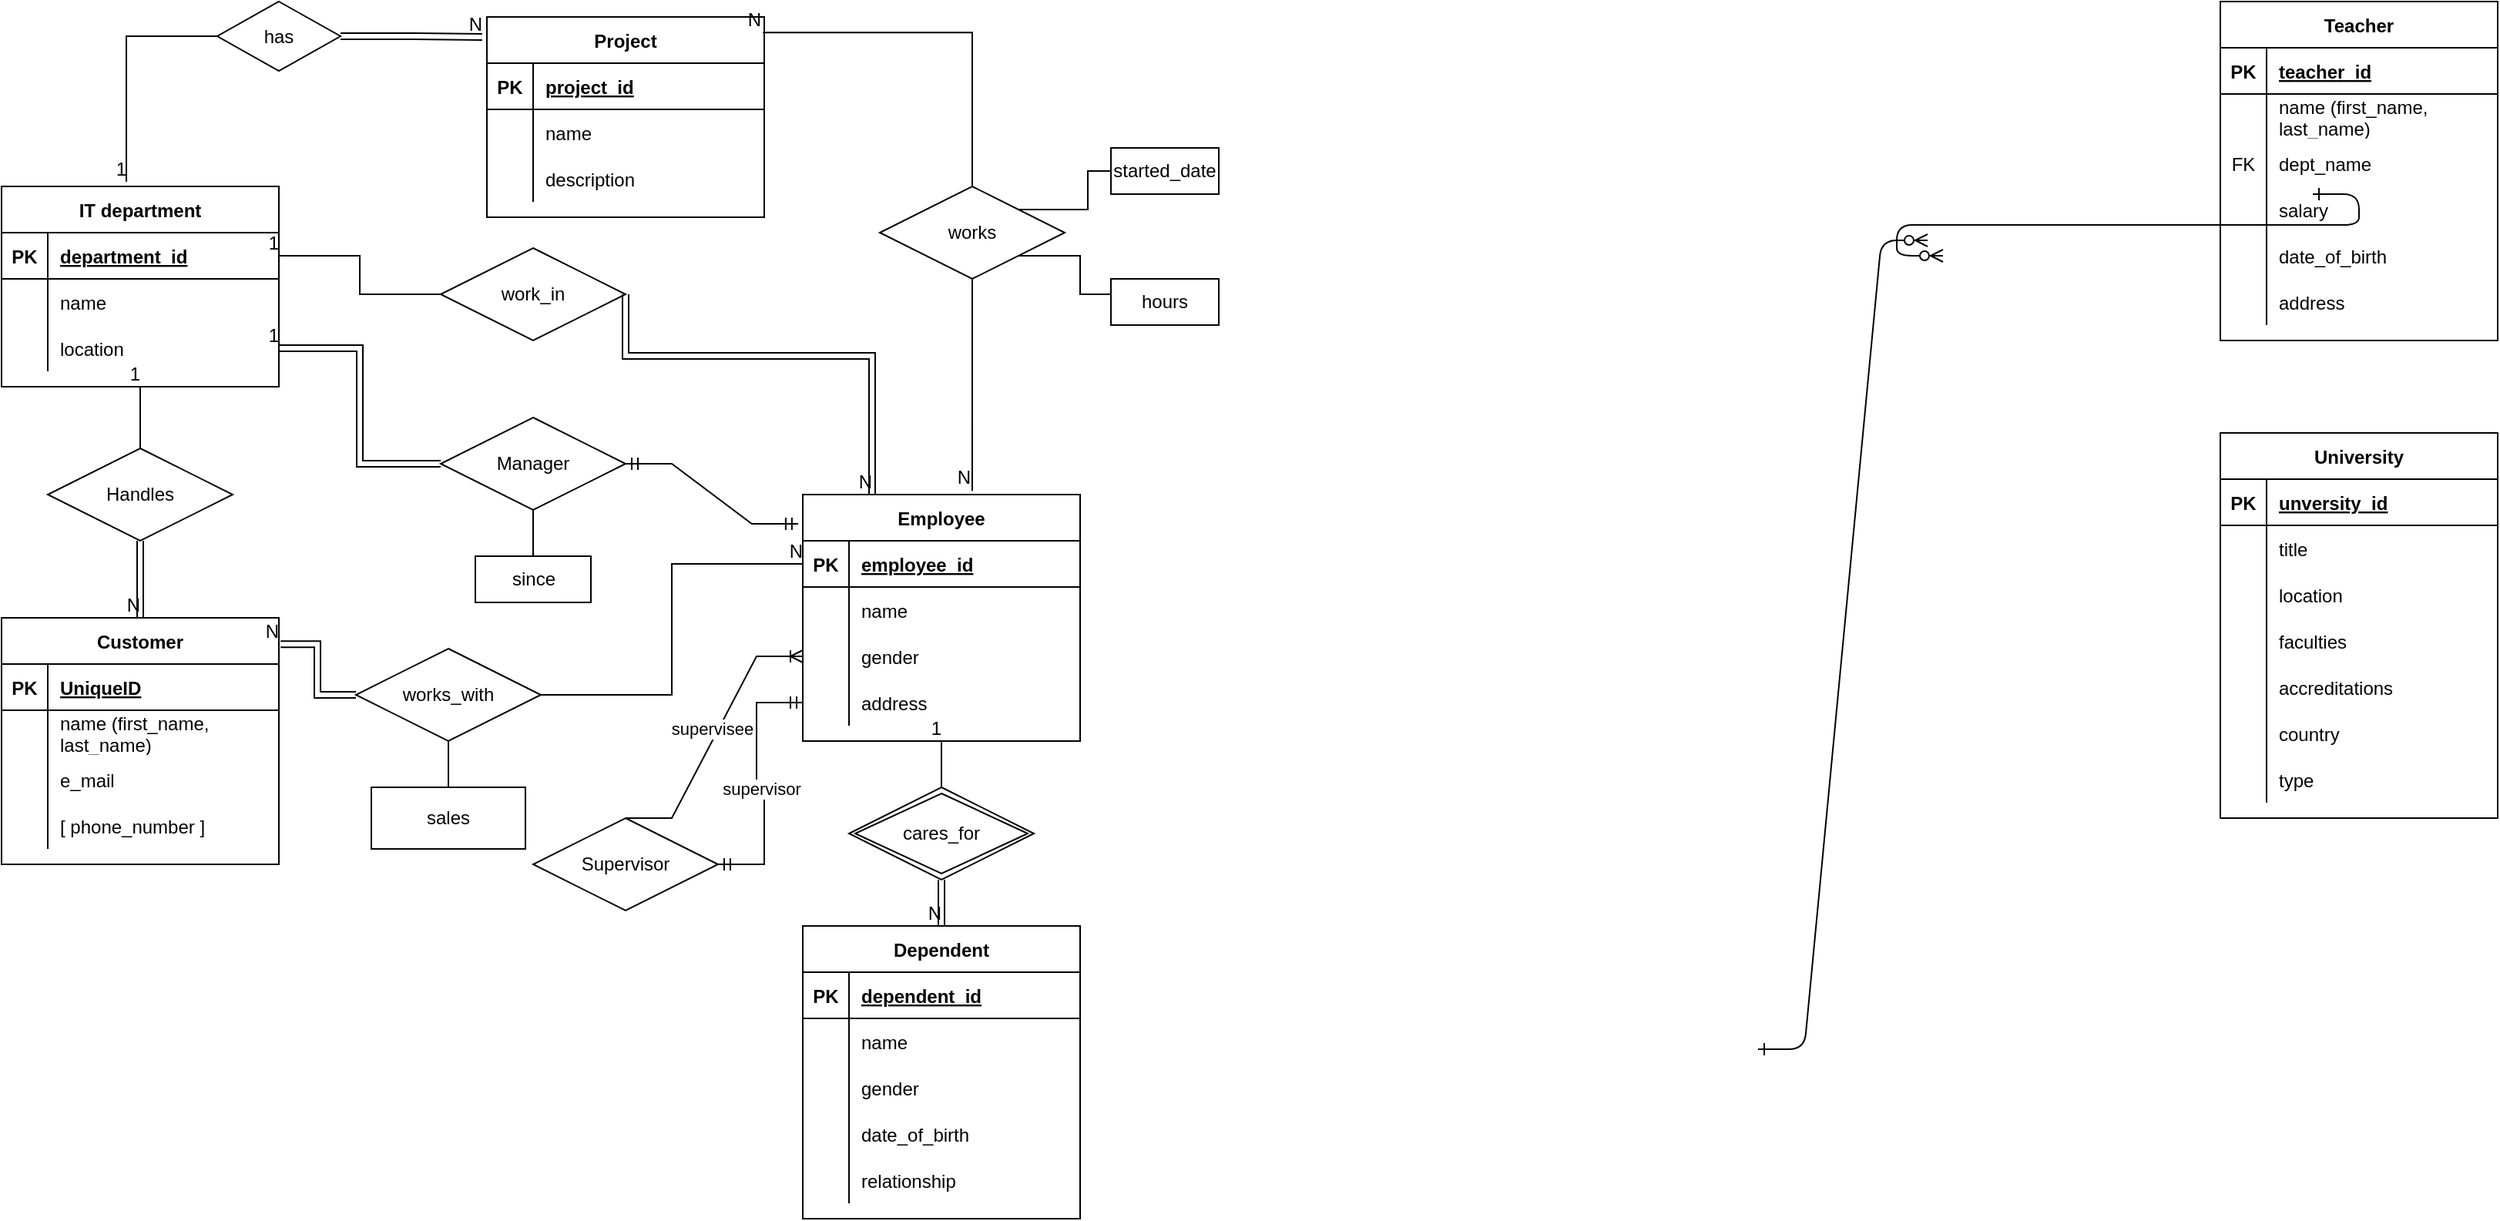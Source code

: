 <mxfile version="15.4.3" type="device"><diagram id="R2lEEEUBdFMjLlhIrx00" name="Page-1"><mxGraphModel dx="2210" dy="1038" grid="1" gridSize="10" guides="1" tooltips="1" connect="1" arrows="1" fold="1" page="1" pageScale="1" pageWidth="850" pageHeight="1100" math="0" shadow="0" extFonts="Permanent Marker^https://fonts.googleapis.com/css?family=Permanent+Marker"><root><mxCell id="0"/><mxCell id="1" parent="0"/><mxCell id="C-vyLk0tnHw3VtMMgP7b-1" value="" style="edgeStyle=entityRelationEdgeStyle;endArrow=ERzeroToMany;startArrow=ERone;endFill=1;startFill=0;" parent="1" source="C-vyLk0tnHw3VtMMgP7b-24" edge="1"><mxGeometry width="100" height="100" relative="1" as="geometry"><mxPoint x="340" y="720" as="sourcePoint"/><mxPoint x="450" y="195" as="targetPoint"/></mxGeometry></mxCell><mxCell id="C-vyLk0tnHw3VtMMgP7b-12" value="" style="edgeStyle=entityRelationEdgeStyle;endArrow=ERzeroToMany;startArrow=ERone;endFill=1;startFill=0;" parent="1" target="C-vyLk0tnHw3VtMMgP7b-17" edge="1"><mxGeometry width="100" height="100" relative="1" as="geometry"><mxPoint x="700" y="165" as="sourcePoint"/><mxPoint x="460" y="205" as="targetPoint"/></mxGeometry></mxCell><mxCell id="rIdzwzQQR2lvkA6I3IpV-44" value="Teacher" style="shape=table;startSize=30;container=1;collapsible=1;childLayout=tableLayout;fixedRows=1;rowLines=0;fontStyle=1;align=center;resizeLast=1;" vertex="1" parent="1"><mxGeometry x="640" y="40" width="180" height="220" as="geometry"/></mxCell><mxCell id="rIdzwzQQR2lvkA6I3IpV-45" value="" style="shape=partialRectangle;collapsible=0;dropTarget=0;pointerEvents=0;fillColor=none;top=0;left=0;bottom=1;right=0;points=[[0,0.5],[1,0.5]];portConstraint=eastwest;" vertex="1" parent="rIdzwzQQR2lvkA6I3IpV-44"><mxGeometry y="30" width="180" height="30" as="geometry"/></mxCell><mxCell id="rIdzwzQQR2lvkA6I3IpV-46" value="PK" style="shape=partialRectangle;connectable=0;fillColor=none;top=0;left=0;bottom=0;right=0;fontStyle=1;overflow=hidden;" vertex="1" parent="rIdzwzQQR2lvkA6I3IpV-45"><mxGeometry width="30" height="30" as="geometry"><mxRectangle width="30" height="30" as="alternateBounds"/></mxGeometry></mxCell><mxCell id="rIdzwzQQR2lvkA6I3IpV-47" value="teacher_id" style="shape=partialRectangle;connectable=0;fillColor=none;top=0;left=0;bottom=0;right=0;align=left;spacingLeft=6;fontStyle=5;overflow=hidden;" vertex="1" parent="rIdzwzQQR2lvkA6I3IpV-45"><mxGeometry x="30" width="150" height="30" as="geometry"><mxRectangle width="150" height="30" as="alternateBounds"/></mxGeometry></mxCell><mxCell id="rIdzwzQQR2lvkA6I3IpV-48" value="" style="shape=partialRectangle;collapsible=0;dropTarget=0;pointerEvents=0;fillColor=none;top=0;left=0;bottom=0;right=0;points=[[0,0.5],[1,0.5]];portConstraint=eastwest;" vertex="1" parent="rIdzwzQQR2lvkA6I3IpV-44"><mxGeometry y="60" width="180" height="30" as="geometry"/></mxCell><mxCell id="rIdzwzQQR2lvkA6I3IpV-49" value="" style="shape=partialRectangle;connectable=0;fillColor=none;top=0;left=0;bottom=0;right=0;editable=1;overflow=hidden;" vertex="1" parent="rIdzwzQQR2lvkA6I3IpV-48"><mxGeometry width="30" height="30" as="geometry"><mxRectangle width="30" height="30" as="alternateBounds"/></mxGeometry></mxCell><mxCell id="rIdzwzQQR2lvkA6I3IpV-50" value="name (first_name,&#10;last_name)" style="shape=partialRectangle;connectable=0;fillColor=none;top=0;left=0;bottom=0;right=0;align=left;spacingLeft=6;overflow=hidden;" vertex="1" parent="rIdzwzQQR2lvkA6I3IpV-48"><mxGeometry x="30" width="150" height="30" as="geometry"><mxRectangle width="150" height="30" as="alternateBounds"/></mxGeometry></mxCell><mxCell id="rIdzwzQQR2lvkA6I3IpV-51" value="" style="shape=partialRectangle;collapsible=0;dropTarget=0;pointerEvents=0;fillColor=none;top=0;left=0;bottom=0;right=0;points=[[0,0.5],[1,0.5]];portConstraint=eastwest;" vertex="1" parent="rIdzwzQQR2lvkA6I3IpV-44"><mxGeometry y="90" width="180" height="30" as="geometry"/></mxCell><mxCell id="rIdzwzQQR2lvkA6I3IpV-52" value="FK" style="shape=partialRectangle;connectable=0;fillColor=none;top=0;left=0;bottom=0;right=0;editable=1;overflow=hidden;" vertex="1" parent="rIdzwzQQR2lvkA6I3IpV-51"><mxGeometry width="30" height="30" as="geometry"><mxRectangle width="30" height="30" as="alternateBounds"/></mxGeometry></mxCell><mxCell id="rIdzwzQQR2lvkA6I3IpV-53" value="dept_name" style="shape=partialRectangle;connectable=0;fillColor=none;top=0;left=0;bottom=0;right=0;align=left;spacingLeft=6;overflow=hidden;" vertex="1" parent="rIdzwzQQR2lvkA6I3IpV-51"><mxGeometry x="30" width="150" height="30" as="geometry"><mxRectangle width="150" height="30" as="alternateBounds"/></mxGeometry></mxCell><mxCell id="rIdzwzQQR2lvkA6I3IpV-54" value="" style="shape=partialRectangle;collapsible=0;dropTarget=0;pointerEvents=0;fillColor=none;top=0;left=0;bottom=0;right=0;points=[[0,0.5],[1,0.5]];portConstraint=eastwest;" vertex="1" parent="rIdzwzQQR2lvkA6I3IpV-44"><mxGeometry y="120" width="180" height="30" as="geometry"/></mxCell><mxCell id="rIdzwzQQR2lvkA6I3IpV-55" value="" style="shape=partialRectangle;connectable=0;fillColor=none;top=0;left=0;bottom=0;right=0;editable=1;overflow=hidden;" vertex="1" parent="rIdzwzQQR2lvkA6I3IpV-54"><mxGeometry width="30" height="30" as="geometry"><mxRectangle width="30" height="30" as="alternateBounds"/></mxGeometry></mxCell><mxCell id="rIdzwzQQR2lvkA6I3IpV-56" value="salary" style="shape=partialRectangle;connectable=0;fillColor=none;top=0;left=0;bottom=0;right=0;align=left;spacingLeft=6;overflow=hidden;" vertex="1" parent="rIdzwzQQR2lvkA6I3IpV-54"><mxGeometry x="30" width="150" height="30" as="geometry"><mxRectangle width="150" height="30" as="alternateBounds"/></mxGeometry></mxCell><mxCell id="rIdzwzQQR2lvkA6I3IpV-57" value="" style="shape=partialRectangle;collapsible=0;dropTarget=0;pointerEvents=0;fillColor=none;top=0;left=0;bottom=0;right=0;points=[[0,0.5],[1,0.5]];portConstraint=eastwest;" vertex="1" parent="rIdzwzQQR2lvkA6I3IpV-44"><mxGeometry y="150" width="180" height="30" as="geometry"/></mxCell><mxCell id="rIdzwzQQR2lvkA6I3IpV-58" value="" style="shape=partialRectangle;connectable=0;fillColor=none;top=0;left=0;bottom=0;right=0;editable=1;overflow=hidden;" vertex="1" parent="rIdzwzQQR2lvkA6I3IpV-57"><mxGeometry width="30" height="30" as="geometry"><mxRectangle width="30" height="30" as="alternateBounds"/></mxGeometry></mxCell><mxCell id="rIdzwzQQR2lvkA6I3IpV-59" value="date_of_birth" style="shape=partialRectangle;connectable=0;fillColor=none;top=0;left=0;bottom=0;right=0;align=left;spacingLeft=6;overflow=hidden;" vertex="1" parent="rIdzwzQQR2lvkA6I3IpV-57"><mxGeometry x="30" width="150" height="30" as="geometry"><mxRectangle width="150" height="30" as="alternateBounds"/></mxGeometry></mxCell><mxCell id="rIdzwzQQR2lvkA6I3IpV-60" value="" style="shape=partialRectangle;collapsible=0;dropTarget=0;pointerEvents=0;fillColor=none;top=0;left=0;bottom=0;right=0;points=[[0,0.5],[1,0.5]];portConstraint=eastwest;" vertex="1" parent="rIdzwzQQR2lvkA6I3IpV-44"><mxGeometry y="180" width="180" height="30" as="geometry"/></mxCell><mxCell id="rIdzwzQQR2lvkA6I3IpV-61" value="" style="shape=partialRectangle;connectable=0;fillColor=none;top=0;left=0;bottom=0;right=0;editable=1;overflow=hidden;" vertex="1" parent="rIdzwzQQR2lvkA6I3IpV-60"><mxGeometry width="30" height="30" as="geometry"><mxRectangle width="30" height="30" as="alternateBounds"/></mxGeometry></mxCell><mxCell id="rIdzwzQQR2lvkA6I3IpV-62" value="address" style="shape=partialRectangle;connectable=0;fillColor=none;top=0;left=0;bottom=0;right=0;align=left;spacingLeft=6;overflow=hidden;" vertex="1" parent="rIdzwzQQR2lvkA6I3IpV-60"><mxGeometry x="30" width="150" height="30" as="geometry"><mxRectangle width="150" height="30" as="alternateBounds"/></mxGeometry></mxCell><mxCell id="rIdzwzQQR2lvkA6I3IpV-110" value="University" style="shape=table;startSize=30;container=1;collapsible=1;childLayout=tableLayout;fixedRows=1;rowLines=0;fontStyle=1;align=center;resizeLast=1;" vertex="1" parent="1"><mxGeometry x="640" y="320" width="180" height="250" as="geometry"/></mxCell><mxCell id="rIdzwzQQR2lvkA6I3IpV-111" value="" style="shape=partialRectangle;collapsible=0;dropTarget=0;pointerEvents=0;fillColor=none;top=0;left=0;bottom=1;right=0;points=[[0,0.5],[1,0.5]];portConstraint=eastwest;" vertex="1" parent="rIdzwzQQR2lvkA6I3IpV-110"><mxGeometry y="30" width="180" height="30" as="geometry"/></mxCell><mxCell id="rIdzwzQQR2lvkA6I3IpV-112" value="PK" style="shape=partialRectangle;connectable=0;fillColor=none;top=0;left=0;bottom=0;right=0;fontStyle=1;overflow=hidden;" vertex="1" parent="rIdzwzQQR2lvkA6I3IpV-111"><mxGeometry width="30" height="30" as="geometry"><mxRectangle width="30" height="30" as="alternateBounds"/></mxGeometry></mxCell><mxCell id="rIdzwzQQR2lvkA6I3IpV-113" value="unversity_id" style="shape=partialRectangle;connectable=0;fillColor=none;top=0;left=0;bottom=0;right=0;align=left;spacingLeft=6;fontStyle=5;overflow=hidden;" vertex="1" parent="rIdzwzQQR2lvkA6I3IpV-111"><mxGeometry x="30" width="150" height="30" as="geometry"><mxRectangle width="150" height="30" as="alternateBounds"/></mxGeometry></mxCell><mxCell id="rIdzwzQQR2lvkA6I3IpV-114" value="" style="shape=partialRectangle;collapsible=0;dropTarget=0;pointerEvents=0;fillColor=none;top=0;left=0;bottom=0;right=0;points=[[0,0.5],[1,0.5]];portConstraint=eastwest;" vertex="1" parent="rIdzwzQQR2lvkA6I3IpV-110"><mxGeometry y="60" width="180" height="30" as="geometry"/></mxCell><mxCell id="rIdzwzQQR2lvkA6I3IpV-115" value="" style="shape=partialRectangle;connectable=0;fillColor=none;top=0;left=0;bottom=0;right=0;editable=1;overflow=hidden;" vertex="1" parent="rIdzwzQQR2lvkA6I3IpV-114"><mxGeometry width="30" height="30" as="geometry"><mxRectangle width="30" height="30" as="alternateBounds"/></mxGeometry></mxCell><mxCell id="rIdzwzQQR2lvkA6I3IpV-116" value="title" style="shape=partialRectangle;connectable=0;fillColor=none;top=0;left=0;bottom=0;right=0;align=left;spacingLeft=6;overflow=hidden;" vertex="1" parent="rIdzwzQQR2lvkA6I3IpV-114"><mxGeometry x="30" width="150" height="30" as="geometry"><mxRectangle width="150" height="30" as="alternateBounds"/></mxGeometry></mxCell><mxCell id="rIdzwzQQR2lvkA6I3IpV-117" value="" style="shape=partialRectangle;collapsible=0;dropTarget=0;pointerEvents=0;fillColor=none;top=0;left=0;bottom=0;right=0;points=[[0,0.5],[1,0.5]];portConstraint=eastwest;" vertex="1" parent="rIdzwzQQR2lvkA6I3IpV-110"><mxGeometry y="90" width="180" height="30" as="geometry"/></mxCell><mxCell id="rIdzwzQQR2lvkA6I3IpV-118" value="" style="shape=partialRectangle;connectable=0;fillColor=none;top=0;left=0;bottom=0;right=0;editable=1;overflow=hidden;" vertex="1" parent="rIdzwzQQR2lvkA6I3IpV-117"><mxGeometry width="30" height="30" as="geometry"><mxRectangle width="30" height="30" as="alternateBounds"/></mxGeometry></mxCell><mxCell id="rIdzwzQQR2lvkA6I3IpV-119" value="location" style="shape=partialRectangle;connectable=0;fillColor=none;top=0;left=0;bottom=0;right=0;align=left;spacingLeft=6;overflow=hidden;" vertex="1" parent="rIdzwzQQR2lvkA6I3IpV-117"><mxGeometry x="30" width="150" height="30" as="geometry"><mxRectangle width="150" height="30" as="alternateBounds"/></mxGeometry></mxCell><mxCell id="rIdzwzQQR2lvkA6I3IpV-123" value="" style="shape=partialRectangle;collapsible=0;dropTarget=0;pointerEvents=0;fillColor=none;top=0;left=0;bottom=0;right=0;points=[[0,0.5],[1,0.5]];portConstraint=eastwest;" vertex="1" parent="rIdzwzQQR2lvkA6I3IpV-110"><mxGeometry y="120" width="180" height="30" as="geometry"/></mxCell><mxCell id="rIdzwzQQR2lvkA6I3IpV-124" value="" style="shape=partialRectangle;connectable=0;fillColor=none;top=0;left=0;bottom=0;right=0;editable=1;overflow=hidden;" vertex="1" parent="rIdzwzQQR2lvkA6I3IpV-123"><mxGeometry width="30" height="30" as="geometry"><mxRectangle width="30" height="30" as="alternateBounds"/></mxGeometry></mxCell><mxCell id="rIdzwzQQR2lvkA6I3IpV-125" value="faculties" style="shape=partialRectangle;connectable=0;fillColor=none;top=0;left=0;bottom=0;right=0;align=left;spacingLeft=6;overflow=hidden;" vertex="1" parent="rIdzwzQQR2lvkA6I3IpV-123"><mxGeometry x="30" width="150" height="30" as="geometry"><mxRectangle width="150" height="30" as="alternateBounds"/></mxGeometry></mxCell><mxCell id="rIdzwzQQR2lvkA6I3IpV-126" value="" style="shape=partialRectangle;collapsible=0;dropTarget=0;pointerEvents=0;fillColor=none;top=0;left=0;bottom=0;right=0;points=[[0,0.5],[1,0.5]];portConstraint=eastwest;" vertex="1" parent="rIdzwzQQR2lvkA6I3IpV-110"><mxGeometry y="150" width="180" height="30" as="geometry"/></mxCell><mxCell id="rIdzwzQQR2lvkA6I3IpV-127" value="" style="shape=partialRectangle;connectable=0;fillColor=none;top=0;left=0;bottom=0;right=0;editable=1;overflow=hidden;" vertex="1" parent="rIdzwzQQR2lvkA6I3IpV-126"><mxGeometry width="30" height="30" as="geometry"><mxRectangle width="30" height="30" as="alternateBounds"/></mxGeometry></mxCell><mxCell id="rIdzwzQQR2lvkA6I3IpV-128" value="accreditations" style="shape=partialRectangle;connectable=0;fillColor=none;top=0;left=0;bottom=0;right=0;align=left;spacingLeft=6;overflow=hidden;" vertex="1" parent="rIdzwzQQR2lvkA6I3IpV-126"><mxGeometry x="30" width="150" height="30" as="geometry"><mxRectangle width="150" height="30" as="alternateBounds"/></mxGeometry></mxCell><mxCell id="rIdzwzQQR2lvkA6I3IpV-132" value="" style="shape=partialRectangle;collapsible=0;dropTarget=0;pointerEvents=0;fillColor=none;top=0;left=0;bottom=0;right=0;points=[[0,0.5],[1,0.5]];portConstraint=eastwest;" vertex="1" parent="rIdzwzQQR2lvkA6I3IpV-110"><mxGeometry y="180" width="180" height="30" as="geometry"/></mxCell><mxCell id="rIdzwzQQR2lvkA6I3IpV-133" value="" style="shape=partialRectangle;connectable=0;fillColor=none;top=0;left=0;bottom=0;right=0;editable=1;overflow=hidden;" vertex="1" parent="rIdzwzQQR2lvkA6I3IpV-132"><mxGeometry width="30" height="30" as="geometry"><mxRectangle width="30" height="30" as="alternateBounds"/></mxGeometry></mxCell><mxCell id="rIdzwzQQR2lvkA6I3IpV-134" value="country" style="shape=partialRectangle;connectable=0;fillColor=none;top=0;left=0;bottom=0;right=0;align=left;spacingLeft=6;overflow=hidden;" vertex="1" parent="rIdzwzQQR2lvkA6I3IpV-132"><mxGeometry x="30" width="150" height="30" as="geometry"><mxRectangle width="150" height="30" as="alternateBounds"/></mxGeometry></mxCell><mxCell id="rIdzwzQQR2lvkA6I3IpV-135" value="" style="shape=partialRectangle;collapsible=0;dropTarget=0;pointerEvents=0;fillColor=none;top=0;left=0;bottom=0;right=0;points=[[0,0.5],[1,0.5]];portConstraint=eastwest;" vertex="1" parent="rIdzwzQQR2lvkA6I3IpV-110"><mxGeometry y="210" width="180" height="30" as="geometry"/></mxCell><mxCell id="rIdzwzQQR2lvkA6I3IpV-136" value="" style="shape=partialRectangle;connectable=0;fillColor=none;top=0;left=0;bottom=0;right=0;editable=1;overflow=hidden;" vertex="1" parent="rIdzwzQQR2lvkA6I3IpV-135"><mxGeometry width="30" height="30" as="geometry"><mxRectangle width="30" height="30" as="alternateBounds"/></mxGeometry></mxCell><mxCell id="rIdzwzQQR2lvkA6I3IpV-137" value="type" style="shape=partialRectangle;connectable=0;fillColor=none;top=0;left=0;bottom=0;right=0;align=left;spacingLeft=6;overflow=hidden;" vertex="1" parent="rIdzwzQQR2lvkA6I3IpV-135"><mxGeometry x="30" width="150" height="30" as="geometry"><mxRectangle width="150" height="30" as="alternateBounds"/></mxGeometry></mxCell><mxCell id="rIdzwzQQR2lvkA6I3IpV-206" value="IT department" style="shape=table;startSize=30;container=1;collapsible=1;childLayout=tableLayout;fixedRows=1;rowLines=0;fontStyle=1;align=center;resizeLast=1;" vertex="1" parent="1"><mxGeometry x="-800" y="160" width="180" height="130" as="geometry"/></mxCell><mxCell id="rIdzwzQQR2lvkA6I3IpV-207" value="" style="shape=partialRectangle;collapsible=0;dropTarget=0;pointerEvents=0;fillColor=none;top=0;left=0;bottom=1;right=0;points=[[0,0.5],[1,0.5]];portConstraint=eastwest;" vertex="1" parent="rIdzwzQQR2lvkA6I3IpV-206"><mxGeometry y="30" width="180" height="30" as="geometry"/></mxCell><mxCell id="rIdzwzQQR2lvkA6I3IpV-208" value="PK" style="shape=partialRectangle;connectable=0;fillColor=none;top=0;left=0;bottom=0;right=0;fontStyle=1;overflow=hidden;" vertex="1" parent="rIdzwzQQR2lvkA6I3IpV-207"><mxGeometry width="30" height="30" as="geometry"><mxRectangle width="30" height="30" as="alternateBounds"/></mxGeometry></mxCell><mxCell id="rIdzwzQQR2lvkA6I3IpV-209" value="department_id" style="shape=partialRectangle;connectable=0;fillColor=none;top=0;left=0;bottom=0;right=0;align=left;spacingLeft=6;fontStyle=5;overflow=hidden;" vertex="1" parent="rIdzwzQQR2lvkA6I3IpV-207"><mxGeometry x="30" width="150" height="30" as="geometry"><mxRectangle width="150" height="30" as="alternateBounds"/></mxGeometry></mxCell><mxCell id="rIdzwzQQR2lvkA6I3IpV-210" value="" style="shape=partialRectangle;collapsible=0;dropTarget=0;pointerEvents=0;fillColor=none;top=0;left=0;bottom=0;right=0;points=[[0,0.5],[1,0.5]];portConstraint=eastwest;" vertex="1" parent="rIdzwzQQR2lvkA6I3IpV-206"><mxGeometry y="60" width="180" height="30" as="geometry"/></mxCell><mxCell id="rIdzwzQQR2lvkA6I3IpV-211" value="" style="shape=partialRectangle;connectable=0;fillColor=none;top=0;left=0;bottom=0;right=0;editable=1;overflow=hidden;" vertex="1" parent="rIdzwzQQR2lvkA6I3IpV-210"><mxGeometry width="30" height="30" as="geometry"><mxRectangle width="30" height="30" as="alternateBounds"/></mxGeometry></mxCell><mxCell id="rIdzwzQQR2lvkA6I3IpV-212" value="name" style="shape=partialRectangle;connectable=0;fillColor=none;top=0;left=0;bottom=0;right=0;align=left;spacingLeft=6;overflow=hidden;" vertex="1" parent="rIdzwzQQR2lvkA6I3IpV-210"><mxGeometry x="30" width="150" height="30" as="geometry"><mxRectangle width="150" height="30" as="alternateBounds"/></mxGeometry></mxCell><mxCell id="rIdzwzQQR2lvkA6I3IpV-213" value="" style="shape=partialRectangle;collapsible=0;dropTarget=0;pointerEvents=0;fillColor=none;top=0;left=0;bottom=0;right=0;points=[[0,0.5],[1,0.5]];portConstraint=eastwest;" vertex="1" parent="rIdzwzQQR2lvkA6I3IpV-206"><mxGeometry y="90" width="180" height="30" as="geometry"/></mxCell><mxCell id="rIdzwzQQR2lvkA6I3IpV-214" value="" style="shape=partialRectangle;connectable=0;fillColor=none;top=0;left=0;bottom=0;right=0;editable=1;overflow=hidden;" vertex="1" parent="rIdzwzQQR2lvkA6I3IpV-213"><mxGeometry width="30" height="30" as="geometry"><mxRectangle width="30" height="30" as="alternateBounds"/></mxGeometry></mxCell><mxCell id="rIdzwzQQR2lvkA6I3IpV-215" value="location" style="shape=partialRectangle;connectable=0;fillColor=none;top=0;left=0;bottom=0;right=0;align=left;spacingLeft=6;overflow=hidden;" vertex="1" parent="rIdzwzQQR2lvkA6I3IpV-213"><mxGeometry x="30" width="150" height="30" as="geometry"><mxRectangle width="150" height="30" as="alternateBounds"/></mxGeometry></mxCell><mxCell id="rIdzwzQQR2lvkA6I3IpV-219" value="Customer" style="shape=table;startSize=30;container=1;collapsible=1;childLayout=tableLayout;fixedRows=1;rowLines=0;fontStyle=1;align=center;resizeLast=1;" vertex="1" parent="1"><mxGeometry x="-800" y="440" width="180" height="160" as="geometry"/></mxCell><mxCell id="rIdzwzQQR2lvkA6I3IpV-220" value="" style="shape=partialRectangle;collapsible=0;dropTarget=0;pointerEvents=0;fillColor=none;top=0;left=0;bottom=1;right=0;points=[[0,0.5],[1,0.5]];portConstraint=eastwest;" vertex="1" parent="rIdzwzQQR2lvkA6I3IpV-219"><mxGeometry y="30" width="180" height="30" as="geometry"/></mxCell><mxCell id="rIdzwzQQR2lvkA6I3IpV-221" value="PK" style="shape=partialRectangle;connectable=0;fillColor=none;top=0;left=0;bottom=0;right=0;fontStyle=1;overflow=hidden;" vertex="1" parent="rIdzwzQQR2lvkA6I3IpV-220"><mxGeometry width="30" height="30" as="geometry"><mxRectangle width="30" height="30" as="alternateBounds"/></mxGeometry></mxCell><mxCell id="rIdzwzQQR2lvkA6I3IpV-222" value="UniqueID" style="shape=partialRectangle;connectable=0;fillColor=none;top=0;left=0;bottom=0;right=0;align=left;spacingLeft=6;fontStyle=5;overflow=hidden;" vertex="1" parent="rIdzwzQQR2lvkA6I3IpV-220"><mxGeometry x="30" width="150" height="30" as="geometry"><mxRectangle width="150" height="30" as="alternateBounds"/></mxGeometry></mxCell><mxCell id="rIdzwzQQR2lvkA6I3IpV-223" value="" style="shape=partialRectangle;collapsible=0;dropTarget=0;pointerEvents=0;fillColor=none;top=0;left=0;bottom=0;right=0;points=[[0,0.5],[1,0.5]];portConstraint=eastwest;" vertex="1" parent="rIdzwzQQR2lvkA6I3IpV-219"><mxGeometry y="60" width="180" height="30" as="geometry"/></mxCell><mxCell id="rIdzwzQQR2lvkA6I3IpV-224" value="" style="shape=partialRectangle;connectable=0;fillColor=none;top=0;left=0;bottom=0;right=0;editable=1;overflow=hidden;" vertex="1" parent="rIdzwzQQR2lvkA6I3IpV-223"><mxGeometry width="30" height="30" as="geometry"><mxRectangle width="30" height="30" as="alternateBounds"/></mxGeometry></mxCell><mxCell id="rIdzwzQQR2lvkA6I3IpV-225" value="name (first_name,&#10;last_name)" style="shape=partialRectangle;connectable=0;fillColor=none;top=0;left=0;bottom=0;right=0;align=left;spacingLeft=6;overflow=hidden;" vertex="1" parent="rIdzwzQQR2lvkA6I3IpV-223"><mxGeometry x="30" width="150" height="30" as="geometry"><mxRectangle width="150" height="30" as="alternateBounds"/></mxGeometry></mxCell><mxCell id="rIdzwzQQR2lvkA6I3IpV-226" value="" style="shape=partialRectangle;collapsible=0;dropTarget=0;pointerEvents=0;fillColor=none;top=0;left=0;bottom=0;right=0;points=[[0,0.5],[1,0.5]];portConstraint=eastwest;" vertex="1" parent="rIdzwzQQR2lvkA6I3IpV-219"><mxGeometry y="90" width="180" height="30" as="geometry"/></mxCell><mxCell id="rIdzwzQQR2lvkA6I3IpV-227" value="" style="shape=partialRectangle;connectable=0;fillColor=none;top=0;left=0;bottom=0;right=0;editable=1;overflow=hidden;" vertex="1" parent="rIdzwzQQR2lvkA6I3IpV-226"><mxGeometry width="30" height="30" as="geometry"><mxRectangle width="30" height="30" as="alternateBounds"/></mxGeometry></mxCell><mxCell id="rIdzwzQQR2lvkA6I3IpV-228" value="e_mail" style="shape=partialRectangle;connectable=0;fillColor=none;top=0;left=0;bottom=0;right=0;align=left;spacingLeft=6;overflow=hidden;" vertex="1" parent="rIdzwzQQR2lvkA6I3IpV-226"><mxGeometry x="30" width="150" height="30" as="geometry"><mxRectangle width="150" height="30" as="alternateBounds"/></mxGeometry></mxCell><mxCell id="rIdzwzQQR2lvkA6I3IpV-229" value="" style="shape=partialRectangle;collapsible=0;dropTarget=0;pointerEvents=0;fillColor=none;top=0;left=0;bottom=0;right=0;points=[[0,0.5],[1,0.5]];portConstraint=eastwest;" vertex="1" parent="rIdzwzQQR2lvkA6I3IpV-219"><mxGeometry y="120" width="180" height="30" as="geometry"/></mxCell><mxCell id="rIdzwzQQR2lvkA6I3IpV-230" value="" style="shape=partialRectangle;connectable=0;fillColor=none;top=0;left=0;bottom=0;right=0;editable=1;overflow=hidden;" vertex="1" parent="rIdzwzQQR2lvkA6I3IpV-229"><mxGeometry width="30" height="30" as="geometry"><mxRectangle width="30" height="30" as="alternateBounds"/></mxGeometry></mxCell><mxCell id="rIdzwzQQR2lvkA6I3IpV-231" value="[ phone_number ]" style="shape=partialRectangle;connectable=0;fillColor=none;top=0;left=0;bottom=0;right=0;align=left;spacingLeft=6;overflow=hidden;" vertex="1" parent="rIdzwzQQR2lvkA6I3IpV-229"><mxGeometry x="30" width="150" height="30" as="geometry"><mxRectangle width="150" height="30" as="alternateBounds"/></mxGeometry></mxCell><mxCell id="rIdzwzQQR2lvkA6I3IpV-232" value="Project" style="shape=table;startSize=30;container=1;collapsible=1;childLayout=tableLayout;fixedRows=1;rowLines=0;fontStyle=1;align=center;resizeLast=1;" vertex="1" parent="1"><mxGeometry x="-485" y="50" width="180" height="130" as="geometry"/></mxCell><mxCell id="rIdzwzQQR2lvkA6I3IpV-233" value="" style="shape=partialRectangle;collapsible=0;dropTarget=0;pointerEvents=0;fillColor=none;top=0;left=0;bottom=1;right=0;points=[[0,0.5],[1,0.5]];portConstraint=eastwest;" vertex="1" parent="rIdzwzQQR2lvkA6I3IpV-232"><mxGeometry y="30" width="180" height="30" as="geometry"/></mxCell><mxCell id="rIdzwzQQR2lvkA6I3IpV-234" value="PK" style="shape=partialRectangle;connectable=0;fillColor=none;top=0;left=0;bottom=0;right=0;fontStyle=1;overflow=hidden;" vertex="1" parent="rIdzwzQQR2lvkA6I3IpV-233"><mxGeometry width="30" height="30" as="geometry"><mxRectangle width="30" height="30" as="alternateBounds"/></mxGeometry></mxCell><mxCell id="rIdzwzQQR2lvkA6I3IpV-235" value="project_id" style="shape=partialRectangle;connectable=0;fillColor=none;top=0;left=0;bottom=0;right=0;align=left;spacingLeft=6;fontStyle=5;overflow=hidden;" vertex="1" parent="rIdzwzQQR2lvkA6I3IpV-233"><mxGeometry x="30" width="150" height="30" as="geometry"><mxRectangle width="150" height="30" as="alternateBounds"/></mxGeometry></mxCell><mxCell id="rIdzwzQQR2lvkA6I3IpV-236" value="" style="shape=partialRectangle;collapsible=0;dropTarget=0;pointerEvents=0;fillColor=none;top=0;left=0;bottom=0;right=0;points=[[0,0.5],[1,0.5]];portConstraint=eastwest;" vertex="1" parent="rIdzwzQQR2lvkA6I3IpV-232"><mxGeometry y="60" width="180" height="30" as="geometry"/></mxCell><mxCell id="rIdzwzQQR2lvkA6I3IpV-237" value="" style="shape=partialRectangle;connectable=0;fillColor=none;top=0;left=0;bottom=0;right=0;editable=1;overflow=hidden;" vertex="1" parent="rIdzwzQQR2lvkA6I3IpV-236"><mxGeometry width="30" height="30" as="geometry"><mxRectangle width="30" height="30" as="alternateBounds"/></mxGeometry></mxCell><mxCell id="rIdzwzQQR2lvkA6I3IpV-238" value="name" style="shape=partialRectangle;connectable=0;fillColor=none;top=0;left=0;bottom=0;right=0;align=left;spacingLeft=6;overflow=hidden;" vertex="1" parent="rIdzwzQQR2lvkA6I3IpV-236"><mxGeometry x="30" width="150" height="30" as="geometry"><mxRectangle width="150" height="30" as="alternateBounds"/></mxGeometry></mxCell><mxCell id="rIdzwzQQR2lvkA6I3IpV-239" value="" style="shape=partialRectangle;collapsible=0;dropTarget=0;pointerEvents=0;fillColor=none;top=0;left=0;bottom=0;right=0;points=[[0,0.5],[1,0.5]];portConstraint=eastwest;" vertex="1" parent="rIdzwzQQR2lvkA6I3IpV-232"><mxGeometry y="90" width="180" height="30" as="geometry"/></mxCell><mxCell id="rIdzwzQQR2lvkA6I3IpV-240" value="" style="shape=partialRectangle;connectable=0;fillColor=none;top=0;left=0;bottom=0;right=0;editable=1;overflow=hidden;" vertex="1" parent="rIdzwzQQR2lvkA6I3IpV-239"><mxGeometry width="30" height="30" as="geometry"><mxRectangle width="30" height="30" as="alternateBounds"/></mxGeometry></mxCell><mxCell id="rIdzwzQQR2lvkA6I3IpV-241" value="description" style="shape=partialRectangle;connectable=0;fillColor=none;top=0;left=0;bottom=0;right=0;align=left;spacingLeft=6;overflow=hidden;" vertex="1" parent="rIdzwzQQR2lvkA6I3IpV-239"><mxGeometry x="30" width="150" height="30" as="geometry"><mxRectangle width="150" height="30" as="alternateBounds"/></mxGeometry></mxCell><mxCell id="rIdzwzQQR2lvkA6I3IpV-245" value="Employee" style="shape=table;startSize=30;container=1;collapsible=1;childLayout=tableLayout;fixedRows=1;rowLines=0;fontStyle=1;align=center;resizeLast=1;" vertex="1" parent="1"><mxGeometry x="-280" y="360" width="180" height="160" as="geometry"/></mxCell><mxCell id="rIdzwzQQR2lvkA6I3IpV-246" value="" style="shape=partialRectangle;collapsible=0;dropTarget=0;pointerEvents=0;fillColor=none;top=0;left=0;bottom=1;right=0;points=[[0,0.5],[1,0.5]];portConstraint=eastwest;" vertex="1" parent="rIdzwzQQR2lvkA6I3IpV-245"><mxGeometry y="30" width="180" height="30" as="geometry"/></mxCell><mxCell id="rIdzwzQQR2lvkA6I3IpV-247" value="PK" style="shape=partialRectangle;connectable=0;fillColor=none;top=0;left=0;bottom=0;right=0;fontStyle=1;overflow=hidden;" vertex="1" parent="rIdzwzQQR2lvkA6I3IpV-246"><mxGeometry width="30" height="30" as="geometry"><mxRectangle width="30" height="30" as="alternateBounds"/></mxGeometry></mxCell><mxCell id="rIdzwzQQR2lvkA6I3IpV-248" value="employee_id" style="shape=partialRectangle;connectable=0;fillColor=none;top=0;left=0;bottom=0;right=0;align=left;spacingLeft=6;fontStyle=5;overflow=hidden;" vertex="1" parent="rIdzwzQQR2lvkA6I3IpV-246"><mxGeometry x="30" width="150" height="30" as="geometry"><mxRectangle width="150" height="30" as="alternateBounds"/></mxGeometry></mxCell><mxCell id="rIdzwzQQR2lvkA6I3IpV-249" value="" style="shape=partialRectangle;collapsible=0;dropTarget=0;pointerEvents=0;fillColor=none;top=0;left=0;bottom=0;right=0;points=[[0,0.5],[1,0.5]];portConstraint=eastwest;" vertex="1" parent="rIdzwzQQR2lvkA6I3IpV-245"><mxGeometry y="60" width="180" height="30" as="geometry"/></mxCell><mxCell id="rIdzwzQQR2lvkA6I3IpV-250" value="" style="shape=partialRectangle;connectable=0;fillColor=none;top=0;left=0;bottom=0;right=0;editable=1;overflow=hidden;" vertex="1" parent="rIdzwzQQR2lvkA6I3IpV-249"><mxGeometry width="30" height="30" as="geometry"><mxRectangle width="30" height="30" as="alternateBounds"/></mxGeometry></mxCell><mxCell id="rIdzwzQQR2lvkA6I3IpV-251" value="name" style="shape=partialRectangle;connectable=0;fillColor=none;top=0;left=0;bottom=0;right=0;align=left;spacingLeft=6;overflow=hidden;" vertex="1" parent="rIdzwzQQR2lvkA6I3IpV-249"><mxGeometry x="30" width="150" height="30" as="geometry"><mxRectangle width="150" height="30" as="alternateBounds"/></mxGeometry></mxCell><mxCell id="rIdzwzQQR2lvkA6I3IpV-252" value="" style="shape=partialRectangle;collapsible=0;dropTarget=0;pointerEvents=0;fillColor=none;top=0;left=0;bottom=0;right=0;points=[[0,0.5],[1,0.5]];portConstraint=eastwest;" vertex="1" parent="rIdzwzQQR2lvkA6I3IpV-245"><mxGeometry y="90" width="180" height="30" as="geometry"/></mxCell><mxCell id="rIdzwzQQR2lvkA6I3IpV-253" value="" style="shape=partialRectangle;connectable=0;fillColor=none;top=0;left=0;bottom=0;right=0;editable=1;overflow=hidden;" vertex="1" parent="rIdzwzQQR2lvkA6I3IpV-252"><mxGeometry width="30" height="30" as="geometry"><mxRectangle width="30" height="30" as="alternateBounds"/></mxGeometry></mxCell><mxCell id="rIdzwzQQR2lvkA6I3IpV-254" value="gender" style="shape=partialRectangle;connectable=0;fillColor=none;top=0;left=0;bottom=0;right=0;align=left;spacingLeft=6;overflow=hidden;" vertex="1" parent="rIdzwzQQR2lvkA6I3IpV-252"><mxGeometry x="30" width="150" height="30" as="geometry"><mxRectangle width="150" height="30" as="alternateBounds"/></mxGeometry></mxCell><mxCell id="rIdzwzQQR2lvkA6I3IpV-255" value="" style="shape=partialRectangle;collapsible=0;dropTarget=0;pointerEvents=0;fillColor=none;top=0;left=0;bottom=0;right=0;points=[[0,0.5],[1,0.5]];portConstraint=eastwest;" vertex="1" parent="rIdzwzQQR2lvkA6I3IpV-245"><mxGeometry y="120" width="180" height="30" as="geometry"/></mxCell><mxCell id="rIdzwzQQR2lvkA6I3IpV-256" value="" style="shape=partialRectangle;connectable=0;fillColor=none;top=0;left=0;bottom=0;right=0;editable=1;overflow=hidden;" vertex="1" parent="rIdzwzQQR2lvkA6I3IpV-255"><mxGeometry width="30" height="30" as="geometry"><mxRectangle width="30" height="30" as="alternateBounds"/></mxGeometry></mxCell><mxCell id="rIdzwzQQR2lvkA6I3IpV-257" value="address" style="shape=partialRectangle;connectable=0;fillColor=none;top=0;left=0;bottom=0;right=0;align=left;spacingLeft=6;overflow=hidden;" vertex="1" parent="rIdzwzQQR2lvkA6I3IpV-255"><mxGeometry x="30" width="150" height="30" as="geometry"><mxRectangle width="150" height="30" as="alternateBounds"/></mxGeometry></mxCell><mxCell id="rIdzwzQQR2lvkA6I3IpV-258" value="Dependent" style="shape=table;startSize=30;container=1;collapsible=1;childLayout=tableLayout;fixedRows=1;rowLines=0;fontStyle=1;align=center;resizeLast=1;" vertex="1" parent="1"><mxGeometry x="-280" y="640" width="180" height="190" as="geometry"/></mxCell><mxCell id="rIdzwzQQR2lvkA6I3IpV-259" value="" style="shape=partialRectangle;collapsible=0;dropTarget=0;pointerEvents=0;fillColor=none;top=0;left=0;bottom=1;right=0;points=[[0,0.5],[1,0.5]];portConstraint=eastwest;" vertex="1" parent="rIdzwzQQR2lvkA6I3IpV-258"><mxGeometry y="30" width="180" height="30" as="geometry"/></mxCell><mxCell id="rIdzwzQQR2lvkA6I3IpV-260" value="PK" style="shape=partialRectangle;connectable=0;fillColor=none;top=0;left=0;bottom=0;right=0;fontStyle=1;overflow=hidden;" vertex="1" parent="rIdzwzQQR2lvkA6I3IpV-259"><mxGeometry width="30" height="30" as="geometry"><mxRectangle width="30" height="30" as="alternateBounds"/></mxGeometry></mxCell><mxCell id="rIdzwzQQR2lvkA6I3IpV-261" value="dependent_id" style="shape=partialRectangle;connectable=0;fillColor=none;top=0;left=0;bottom=0;right=0;align=left;spacingLeft=6;fontStyle=5;overflow=hidden;" vertex="1" parent="rIdzwzQQR2lvkA6I3IpV-259"><mxGeometry x="30" width="150" height="30" as="geometry"><mxRectangle width="150" height="30" as="alternateBounds"/></mxGeometry></mxCell><mxCell id="rIdzwzQQR2lvkA6I3IpV-262" value="" style="shape=partialRectangle;collapsible=0;dropTarget=0;pointerEvents=0;fillColor=none;top=0;left=0;bottom=0;right=0;points=[[0,0.5],[1,0.5]];portConstraint=eastwest;" vertex="1" parent="rIdzwzQQR2lvkA6I3IpV-258"><mxGeometry y="60" width="180" height="30" as="geometry"/></mxCell><mxCell id="rIdzwzQQR2lvkA6I3IpV-263" value="" style="shape=partialRectangle;connectable=0;fillColor=none;top=0;left=0;bottom=0;right=0;editable=1;overflow=hidden;" vertex="1" parent="rIdzwzQQR2lvkA6I3IpV-262"><mxGeometry width="30" height="30" as="geometry"><mxRectangle width="30" height="30" as="alternateBounds"/></mxGeometry></mxCell><mxCell id="rIdzwzQQR2lvkA6I3IpV-264" value="name" style="shape=partialRectangle;connectable=0;fillColor=none;top=0;left=0;bottom=0;right=0;align=left;spacingLeft=6;overflow=hidden;" vertex="1" parent="rIdzwzQQR2lvkA6I3IpV-262"><mxGeometry x="30" width="150" height="30" as="geometry"><mxRectangle width="150" height="30" as="alternateBounds"/></mxGeometry></mxCell><mxCell id="rIdzwzQQR2lvkA6I3IpV-265" value="" style="shape=partialRectangle;collapsible=0;dropTarget=0;pointerEvents=0;fillColor=none;top=0;left=0;bottom=0;right=0;points=[[0,0.5],[1,0.5]];portConstraint=eastwest;" vertex="1" parent="rIdzwzQQR2lvkA6I3IpV-258"><mxGeometry y="90" width="180" height="30" as="geometry"/></mxCell><mxCell id="rIdzwzQQR2lvkA6I3IpV-266" value="" style="shape=partialRectangle;connectable=0;fillColor=none;top=0;left=0;bottom=0;right=0;editable=1;overflow=hidden;" vertex="1" parent="rIdzwzQQR2lvkA6I3IpV-265"><mxGeometry width="30" height="30" as="geometry"><mxRectangle width="30" height="30" as="alternateBounds"/></mxGeometry></mxCell><mxCell id="rIdzwzQQR2lvkA6I3IpV-267" value="gender" style="shape=partialRectangle;connectable=0;fillColor=none;top=0;left=0;bottom=0;right=0;align=left;spacingLeft=6;overflow=hidden;" vertex="1" parent="rIdzwzQQR2lvkA6I3IpV-265"><mxGeometry x="30" width="150" height="30" as="geometry"><mxRectangle width="150" height="30" as="alternateBounds"/></mxGeometry></mxCell><mxCell id="rIdzwzQQR2lvkA6I3IpV-268" value="" style="shape=partialRectangle;collapsible=0;dropTarget=0;pointerEvents=0;fillColor=none;top=0;left=0;bottom=0;right=0;points=[[0,0.5],[1,0.5]];portConstraint=eastwest;" vertex="1" parent="rIdzwzQQR2lvkA6I3IpV-258"><mxGeometry y="120" width="180" height="30" as="geometry"/></mxCell><mxCell id="rIdzwzQQR2lvkA6I3IpV-269" value="" style="shape=partialRectangle;connectable=0;fillColor=none;top=0;left=0;bottom=0;right=0;editable=1;overflow=hidden;" vertex="1" parent="rIdzwzQQR2lvkA6I3IpV-268"><mxGeometry width="30" height="30" as="geometry"><mxRectangle width="30" height="30" as="alternateBounds"/></mxGeometry></mxCell><mxCell id="rIdzwzQQR2lvkA6I3IpV-270" value="date_of_birth" style="shape=partialRectangle;connectable=0;fillColor=none;top=0;left=0;bottom=0;right=0;align=left;spacingLeft=6;overflow=hidden;" vertex="1" parent="rIdzwzQQR2lvkA6I3IpV-268"><mxGeometry x="30" width="150" height="30" as="geometry"><mxRectangle width="150" height="30" as="alternateBounds"/></mxGeometry></mxCell><mxCell id="rIdzwzQQR2lvkA6I3IpV-271" value="" style="shape=partialRectangle;collapsible=0;dropTarget=0;pointerEvents=0;fillColor=none;top=0;left=0;bottom=0;right=0;points=[[0,0.5],[1,0.5]];portConstraint=eastwest;" vertex="1" parent="rIdzwzQQR2lvkA6I3IpV-258"><mxGeometry y="150" width="180" height="30" as="geometry"/></mxCell><mxCell id="rIdzwzQQR2lvkA6I3IpV-272" value="" style="shape=partialRectangle;connectable=0;fillColor=none;top=0;left=0;bottom=0;right=0;editable=1;overflow=hidden;" vertex="1" parent="rIdzwzQQR2lvkA6I3IpV-271"><mxGeometry width="30" height="30" as="geometry"><mxRectangle width="30" height="30" as="alternateBounds"/></mxGeometry></mxCell><mxCell id="rIdzwzQQR2lvkA6I3IpV-273" value="relationship" style="shape=partialRectangle;connectable=0;fillColor=none;top=0;left=0;bottom=0;right=0;align=left;spacingLeft=6;overflow=hidden;" vertex="1" parent="rIdzwzQQR2lvkA6I3IpV-271"><mxGeometry x="30" width="150" height="30" as="geometry"><mxRectangle width="150" height="30" as="alternateBounds"/></mxGeometry></mxCell><mxCell id="rIdzwzQQR2lvkA6I3IpV-274" value="Supervisor" style="shape=rhombus;perimeter=rhombusPerimeter;whiteSpace=wrap;html=1;align=center;" vertex="1" parent="1"><mxGeometry x="-455" y="570" width="120" height="60" as="geometry"/></mxCell><mxCell id="rIdzwzQQR2lvkA6I3IpV-275" value="" style="edgeStyle=entityRelationEdgeStyle;fontSize=12;html=1;endArrow=ERmandOne;startArrow=ERmandOne;rounded=0;strokeColor=default;entryX=0;entryY=0.5;entryDx=0;entryDy=0;" edge="1" parent="1" source="rIdzwzQQR2lvkA6I3IpV-274" target="rIdzwzQQR2lvkA6I3IpV-255"><mxGeometry width="100" height="100" relative="1" as="geometry"><mxPoint x="-590" y="560" as="sourcePoint"/><mxPoint x="-270" y="480" as="targetPoint"/></mxGeometry></mxCell><mxCell id="rIdzwzQQR2lvkA6I3IpV-276" value="supervisor" style="edgeLabel;html=1;align=center;verticalAlign=middle;resizable=0;points=[];" vertex="1" connectable="0" parent="rIdzwzQQR2lvkA6I3IpV-275"><mxGeometry x="-0.007" y="3" relative="1" as="geometry"><mxPoint as="offset"/></mxGeometry></mxCell><mxCell id="rIdzwzQQR2lvkA6I3IpV-277" value="" style="edgeStyle=entityRelationEdgeStyle;fontSize=12;html=1;endArrow=ERoneToMany;rounded=0;strokeColor=default;exitX=0.5;exitY=0;exitDx=0;exitDy=0;entryX=0;entryY=0.5;entryDx=0;entryDy=0;" edge="1" parent="1" source="rIdzwzQQR2lvkA6I3IpV-274" target="rIdzwzQQR2lvkA6I3IpV-252"><mxGeometry width="100" height="100" relative="1" as="geometry"><mxPoint x="-450" y="510" as="sourcePoint"/><mxPoint x="-350" y="410" as="targetPoint"/></mxGeometry></mxCell><mxCell id="rIdzwzQQR2lvkA6I3IpV-278" value="supervisee" style="edgeLabel;html=1;align=center;verticalAlign=middle;resizable=0;points=[];" vertex="1" connectable="0" parent="rIdzwzQQR2lvkA6I3IpV-277"><mxGeometry x="0.047" y="4" relative="1" as="geometry"><mxPoint as="offset"/></mxGeometry></mxCell><mxCell id="rIdzwzQQR2lvkA6I3IpV-279" value="Manager" style="shape=rhombus;perimeter=rhombusPerimeter;whiteSpace=wrap;html=1;align=center;" vertex="1" parent="1"><mxGeometry x="-515" y="310" width="120" height="60" as="geometry"/></mxCell><mxCell id="rIdzwzQQR2lvkA6I3IpV-280" value="" style="shape=link;html=1;rounded=0;strokeColor=default;edgeStyle=orthogonalEdgeStyle;entryX=1;entryY=0.5;entryDx=0;entryDy=0;exitX=0;exitY=0.5;exitDx=0;exitDy=0;" edge="1" parent="1" source="rIdzwzQQR2lvkA6I3IpV-279" target="rIdzwzQQR2lvkA6I3IpV-213"><mxGeometry relative="1" as="geometry"><mxPoint x="-500" y="390" as="sourcePoint"/><mxPoint x="-340" y="390" as="targetPoint"/></mxGeometry></mxCell><mxCell id="rIdzwzQQR2lvkA6I3IpV-281" value="1" style="resizable=0;html=1;align=right;verticalAlign=bottom;" connectable="0" vertex="1" parent="rIdzwzQQR2lvkA6I3IpV-280"><mxGeometry x="1" relative="1" as="geometry"/></mxCell><mxCell id="rIdzwzQQR2lvkA6I3IpV-282" value="" style="edgeStyle=entityRelationEdgeStyle;fontSize=12;html=1;endArrow=ERmandOne;startArrow=ERmandOne;rounded=0;strokeColor=default;entryX=-0.017;entryY=0.119;entryDx=0;entryDy=0;entryPerimeter=0;exitX=1;exitY=0.5;exitDx=0;exitDy=0;" edge="1" parent="1" source="rIdzwzQQR2lvkA6I3IpV-279" target="rIdzwzQQR2lvkA6I3IpV-245"><mxGeometry width="100" height="100" relative="1" as="geometry"><mxPoint x="-470" y="440" as="sourcePoint"/><mxPoint x="-370" y="340" as="targetPoint"/></mxGeometry></mxCell><mxCell id="rIdzwzQQR2lvkA6I3IpV-284" value="since" style="whiteSpace=wrap;html=1;align=center;" vertex="1" parent="1"><mxGeometry x="-492.5" y="400" width="75" height="30" as="geometry"/></mxCell><mxCell id="rIdzwzQQR2lvkA6I3IpV-288" value="work_in" style="shape=rhombus;perimeter=rhombusPerimeter;whiteSpace=wrap;html=1;align=center;" vertex="1" parent="1"><mxGeometry x="-515" y="200" width="120" height="60" as="geometry"/></mxCell><mxCell id="rIdzwzQQR2lvkA6I3IpV-289" value="" style="shape=link;html=1;rounded=0;strokeColor=default;edgeStyle=orthogonalEdgeStyle;entryX=0.25;entryY=0;entryDx=0;entryDy=0;exitX=1;exitY=0.5;exitDx=0;exitDy=0;" edge="1" parent="1" source="rIdzwzQQR2lvkA6I3IpV-288" target="rIdzwzQQR2lvkA6I3IpV-245"><mxGeometry relative="1" as="geometry"><mxPoint x="-500" y="390" as="sourcePoint"/><mxPoint x="-340" y="390" as="targetPoint"/><Array as="points"><mxPoint x="-395" y="270"/><mxPoint x="-235" y="270"/></Array></mxGeometry></mxCell><mxCell id="rIdzwzQQR2lvkA6I3IpV-290" value="N" style="resizable=0;html=1;align=right;verticalAlign=bottom;" connectable="0" vertex="1" parent="rIdzwzQQR2lvkA6I3IpV-289"><mxGeometry x="1" relative="1" as="geometry"/></mxCell><mxCell id="rIdzwzQQR2lvkA6I3IpV-291" value="" style="endArrow=none;html=1;rounded=0;strokeColor=default;edgeStyle=orthogonalEdgeStyle;entryX=1;entryY=0.5;entryDx=0;entryDy=0;" edge="1" parent="1" source="rIdzwzQQR2lvkA6I3IpV-288" target="rIdzwzQQR2lvkA6I3IpV-207"><mxGeometry relative="1" as="geometry"><mxPoint x="-500" y="390" as="sourcePoint"/><mxPoint x="-340" y="390" as="targetPoint"/></mxGeometry></mxCell><mxCell id="rIdzwzQQR2lvkA6I3IpV-292" value="1" style="resizable=0;html=1;align=right;verticalAlign=bottom;" connectable="0" vertex="1" parent="rIdzwzQQR2lvkA6I3IpV-291"><mxGeometry x="1" relative="1" as="geometry"/></mxCell><mxCell id="rIdzwzQQR2lvkA6I3IpV-294" value="has" style="shape=rhombus;perimeter=rhombusPerimeter;whiteSpace=wrap;html=1;align=center;" vertex="1" parent="1"><mxGeometry x="-660" y="40" width="80" height="45" as="geometry"/></mxCell><mxCell id="rIdzwzQQR2lvkA6I3IpV-295" value="" style="shape=link;html=1;rounded=0;strokeColor=default;edgeStyle=orthogonalEdgeStyle;exitX=1;exitY=0.5;exitDx=0;exitDy=0;entryX=-0.017;entryY=0.1;entryDx=0;entryDy=0;entryPerimeter=0;" edge="1" parent="1" source="rIdzwzQQR2lvkA6I3IpV-294" target="rIdzwzQQR2lvkA6I3IpV-232"><mxGeometry relative="1" as="geometry"><mxPoint x="-500" y="290" as="sourcePoint"/><mxPoint x="-340" y="290" as="targetPoint"/></mxGeometry></mxCell><mxCell id="rIdzwzQQR2lvkA6I3IpV-296" value="N" style="resizable=0;html=1;align=right;verticalAlign=bottom;" connectable="0" vertex="1" parent="rIdzwzQQR2lvkA6I3IpV-295"><mxGeometry x="1" relative="1" as="geometry"/></mxCell><mxCell id="rIdzwzQQR2lvkA6I3IpV-297" value="" style="endArrow=none;html=1;rounded=0;strokeColor=default;edgeStyle=orthogonalEdgeStyle;entryX=0.45;entryY=-0.023;entryDx=0;entryDy=0;entryPerimeter=0;exitX=0;exitY=0.5;exitDx=0;exitDy=0;" edge="1" parent="1" source="rIdzwzQQR2lvkA6I3IpV-294" target="rIdzwzQQR2lvkA6I3IpV-206"><mxGeometry relative="1" as="geometry"><mxPoint x="-500" y="290" as="sourcePoint"/><mxPoint x="-340" y="290" as="targetPoint"/></mxGeometry></mxCell><mxCell id="rIdzwzQQR2lvkA6I3IpV-298" value="1" style="resizable=0;html=1;align=right;verticalAlign=bottom;" connectable="0" vertex="1" parent="rIdzwzQQR2lvkA6I3IpV-297"><mxGeometry x="1" relative="1" as="geometry"/></mxCell><mxCell id="rIdzwzQQR2lvkA6I3IpV-299" value="works" style="shape=rhombus;perimeter=rhombusPerimeter;whiteSpace=wrap;html=1;align=center;" vertex="1" parent="1"><mxGeometry x="-230" y="160" width="120" height="60" as="geometry"/></mxCell><mxCell id="rIdzwzQQR2lvkA6I3IpV-300" value="" style="endArrow=none;html=1;rounded=0;strokeColor=default;edgeStyle=orthogonalEdgeStyle;entryX=0.995;entryY=0.078;entryDx=0;entryDy=0;entryPerimeter=0;exitX=0.5;exitY=0;exitDx=0;exitDy=0;" edge="1" parent="1" source="rIdzwzQQR2lvkA6I3IpV-299" target="rIdzwzQQR2lvkA6I3IpV-232"><mxGeometry relative="1" as="geometry"><mxPoint x="-390" y="270" as="sourcePoint"/><mxPoint x="-230" y="270" as="targetPoint"/></mxGeometry></mxCell><mxCell id="rIdzwzQQR2lvkA6I3IpV-301" value="N" style="resizable=0;html=1;align=right;verticalAlign=bottom;" connectable="0" vertex="1" parent="rIdzwzQQR2lvkA6I3IpV-300"><mxGeometry x="1" relative="1" as="geometry"/></mxCell><mxCell id="rIdzwzQQR2lvkA6I3IpV-302" value="" style="endArrow=none;html=1;rounded=0;strokeColor=default;edgeStyle=orthogonalEdgeStyle;entryX=0.611;entryY=-0.015;entryDx=0;entryDy=0;entryPerimeter=0;exitX=0.5;exitY=1;exitDx=0;exitDy=0;" edge="1" parent="1" source="rIdzwzQQR2lvkA6I3IpV-299" target="rIdzwzQQR2lvkA6I3IpV-245"><mxGeometry relative="1" as="geometry"><mxPoint x="-14.08" y="329.86" as="sourcePoint"/><mxPoint x="-149.98" y="230" as="targetPoint"/></mxGeometry></mxCell><mxCell id="rIdzwzQQR2lvkA6I3IpV-303" value="N" style="resizable=0;html=1;align=right;verticalAlign=bottom;" connectable="0" vertex="1" parent="rIdzwzQQR2lvkA6I3IpV-302"><mxGeometry x="1" relative="1" as="geometry"/></mxCell><mxCell id="rIdzwzQQR2lvkA6I3IpV-305" value="started_date" style="whiteSpace=wrap;html=1;align=center;" vertex="1" parent="1"><mxGeometry x="-80" y="135" width="70" height="30" as="geometry"/></mxCell><mxCell id="rIdzwzQQR2lvkA6I3IpV-306" value="hours" style="whiteSpace=wrap;html=1;align=center;" vertex="1" parent="1"><mxGeometry x="-80" y="220" width="70" height="30" as="geometry"/></mxCell><mxCell id="rIdzwzQQR2lvkA6I3IpV-309" value="" style="endArrow=none;html=1;rounded=0;strokeColor=default;edgeStyle=orthogonalEdgeStyle;entryX=0;entryY=0.5;entryDx=0;entryDy=0;exitX=1;exitY=0;exitDx=0;exitDy=0;" edge="1" parent="1" source="rIdzwzQQR2lvkA6I3IpV-299" target="rIdzwzQQR2lvkA6I3IpV-305"><mxGeometry relative="1" as="geometry"><mxPoint x="-360" y="240" as="sourcePoint"/><mxPoint x="-200" y="240" as="targetPoint"/></mxGeometry></mxCell><mxCell id="rIdzwzQQR2lvkA6I3IpV-310" value="" style="endArrow=none;html=1;rounded=0;strokeColor=default;edgeStyle=orthogonalEdgeStyle;exitX=1;exitY=1;exitDx=0;exitDy=0;entryX=0;entryY=0.5;entryDx=0;entryDy=0;" edge="1" parent="1" source="rIdzwzQQR2lvkA6I3IpV-299" target="rIdzwzQQR2lvkA6I3IpV-306"><mxGeometry relative="1" as="geometry"><mxPoint x="-130" y="185" as="sourcePoint"/><mxPoint x="-120" y="240" as="targetPoint"/><Array as="points"><mxPoint x="-100" y="205"/><mxPoint x="-100" y="230"/><mxPoint x="-80" y="230"/></Array></mxGeometry></mxCell><mxCell id="rIdzwzQQR2lvkA6I3IpV-311" value="" style="endArrow=none;html=1;rounded=0;strokeColor=default;edgeStyle=orthogonalEdgeStyle;exitX=0.5;exitY=0;exitDx=0;exitDy=0;" edge="1" parent="1" source="rIdzwzQQR2lvkA6I3IpV-284"><mxGeometry relative="1" as="geometry"><mxPoint x="-360" y="240" as="sourcePoint"/><mxPoint x="-455" y="370" as="targetPoint"/></mxGeometry></mxCell><mxCell id="rIdzwzQQR2lvkA6I3IpV-312" value="Handles" style="shape=rhombus;perimeter=rhombusPerimeter;whiteSpace=wrap;html=1;align=center;" vertex="1" parent="1"><mxGeometry x="-770" y="330" width="120" height="60" as="geometry"/></mxCell><mxCell id="rIdzwzQQR2lvkA6I3IpV-313" value="" style="shape=link;html=1;rounded=0;strokeColor=default;edgeStyle=orthogonalEdgeStyle;exitX=0.5;exitY=1;exitDx=0;exitDy=0;entryX=0.5;entryY=0;entryDx=0;entryDy=0;" edge="1" parent="1" source="rIdzwzQQR2lvkA6I3IpV-312" target="rIdzwzQQR2lvkA6I3IpV-219"><mxGeometry relative="1" as="geometry"><mxPoint x="-600" y="350" as="sourcePoint"/><mxPoint x="-440" y="350" as="targetPoint"/></mxGeometry></mxCell><mxCell id="rIdzwzQQR2lvkA6I3IpV-314" value="N" style="resizable=0;html=1;align=right;verticalAlign=bottom;" connectable="0" vertex="1" parent="rIdzwzQQR2lvkA6I3IpV-313"><mxGeometry x="1" relative="1" as="geometry"/></mxCell><mxCell id="rIdzwzQQR2lvkA6I3IpV-315" value="" style="endArrow=none;html=1;rounded=0;strokeColor=default;edgeStyle=orthogonalEdgeStyle;exitX=0.5;exitY=0;exitDx=0;exitDy=0;entryX=0.5;entryY=1;entryDx=0;entryDy=0;" edge="1" parent="1" source="rIdzwzQQR2lvkA6I3IpV-312" target="rIdzwzQQR2lvkA6I3IpV-206"><mxGeometry relative="1" as="geometry"><mxPoint x="-600" y="350" as="sourcePoint"/><mxPoint x="-440" y="350" as="targetPoint"/></mxGeometry></mxCell><mxCell id="rIdzwzQQR2lvkA6I3IpV-316" value="1" style="resizable=0;html=1;align=right;verticalAlign=bottom;" connectable="0" vertex="1" parent="rIdzwzQQR2lvkA6I3IpV-315"><mxGeometry x="1" relative="1" as="geometry"/></mxCell><mxCell id="rIdzwzQQR2lvkA6I3IpV-317" value="works_with" style="shape=rhombus;perimeter=rhombusPerimeter;whiteSpace=wrap;html=1;align=center;" vertex="1" parent="1"><mxGeometry x="-570" y="460" width="120" height="60" as="geometry"/></mxCell><mxCell id="rIdzwzQQR2lvkA6I3IpV-318" value="" style="shape=link;html=1;rounded=0;strokeColor=default;edgeStyle=orthogonalEdgeStyle;exitX=0;exitY=0.5;exitDx=0;exitDy=0;entryX=1.006;entryY=0.107;entryDx=0;entryDy=0;entryPerimeter=0;" edge="1" parent="1" source="rIdzwzQQR2lvkA6I3IpV-317" target="rIdzwzQQR2lvkA6I3IpV-219"><mxGeometry relative="1" as="geometry"><mxPoint x="-600" y="350" as="sourcePoint"/><mxPoint x="-440" y="350" as="targetPoint"/></mxGeometry></mxCell><mxCell id="rIdzwzQQR2lvkA6I3IpV-319" value="N" style="resizable=0;html=1;align=right;verticalAlign=bottom;" connectable="0" vertex="1" parent="rIdzwzQQR2lvkA6I3IpV-318"><mxGeometry x="1" relative="1" as="geometry"/></mxCell><mxCell id="rIdzwzQQR2lvkA6I3IpV-320" value="" style="endArrow=none;html=1;rounded=0;strokeColor=default;edgeStyle=orthogonalEdgeStyle;entryX=0;entryY=0.5;entryDx=0;entryDy=0;exitX=1;exitY=0.5;exitDx=0;exitDy=0;" edge="1" parent="1" source="rIdzwzQQR2lvkA6I3IpV-317" target="rIdzwzQQR2lvkA6I3IpV-246"><mxGeometry relative="1" as="geometry"><mxPoint x="-600" y="350" as="sourcePoint"/><mxPoint x="-440" y="350" as="targetPoint"/></mxGeometry></mxCell><mxCell id="rIdzwzQQR2lvkA6I3IpV-321" value="N" style="resizable=0;html=1;align=right;verticalAlign=bottom;" connectable="0" vertex="1" parent="rIdzwzQQR2lvkA6I3IpV-320"><mxGeometry x="1" relative="1" as="geometry"/></mxCell><mxCell id="rIdzwzQQR2lvkA6I3IpV-322" value="sales" style="whiteSpace=wrap;html=1;align=center;" vertex="1" parent="1"><mxGeometry x="-560" y="550" width="100" height="40" as="geometry"/></mxCell><mxCell id="rIdzwzQQR2lvkA6I3IpV-324" value="" style="endArrow=none;html=1;rounded=0;strokeColor=default;edgeStyle=orthogonalEdgeStyle;exitX=0.5;exitY=0;exitDx=0;exitDy=0;" edge="1" parent="1" source="rIdzwzQQR2lvkA6I3IpV-322"><mxGeometry relative="1" as="geometry"><mxPoint x="-600" y="350" as="sourcePoint"/><mxPoint x="-510" y="520" as="targetPoint"/></mxGeometry></mxCell><mxCell id="rIdzwzQQR2lvkA6I3IpV-326" value="cares_for" style="shape=rhombus;double=1;perimeter=rhombusPerimeter;whiteSpace=wrap;html=1;align=center;" vertex="1" parent="1"><mxGeometry x="-250" y="550" width="120" height="60" as="geometry"/></mxCell><mxCell id="rIdzwzQQR2lvkA6I3IpV-327" value="" style="shape=link;html=1;rounded=0;strokeColor=default;edgeStyle=orthogonalEdgeStyle;entryX=0.5;entryY=0;entryDx=0;entryDy=0;exitX=0.5;exitY=1;exitDx=0;exitDy=0;" edge="1" parent="1" source="rIdzwzQQR2lvkA6I3IpV-326" target="rIdzwzQQR2lvkA6I3IpV-258"><mxGeometry relative="1" as="geometry"><mxPoint x="-360" y="710" as="sourcePoint"/><mxPoint x="-200" y="710" as="targetPoint"/></mxGeometry></mxCell><mxCell id="rIdzwzQQR2lvkA6I3IpV-328" value="N" style="resizable=0;html=1;align=right;verticalAlign=bottom;" connectable="0" vertex="1" parent="rIdzwzQQR2lvkA6I3IpV-327"><mxGeometry x="1" relative="1" as="geometry"/></mxCell><mxCell id="rIdzwzQQR2lvkA6I3IpV-329" value="" style="endArrow=none;html=1;rounded=0;strokeColor=default;edgeStyle=orthogonalEdgeStyle;entryX=0.5;entryY=1;entryDx=0;entryDy=0;exitX=0.5;exitY=0;exitDx=0;exitDy=0;" edge="1" parent="1" source="rIdzwzQQR2lvkA6I3IpV-326" target="rIdzwzQQR2lvkA6I3IpV-245"><mxGeometry relative="1" as="geometry"><mxPoint x="-360" y="710" as="sourcePoint"/><mxPoint x="-200" y="710" as="targetPoint"/></mxGeometry></mxCell><mxCell id="rIdzwzQQR2lvkA6I3IpV-330" value="1" style="resizable=0;html=1;align=right;verticalAlign=bottom;" connectable="0" vertex="1" parent="rIdzwzQQR2lvkA6I3IpV-329"><mxGeometry x="1" relative="1" as="geometry"/></mxCell></root></mxGraphModel></diagram></mxfile>